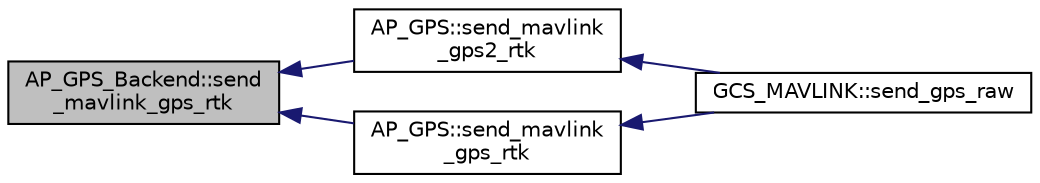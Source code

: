 digraph "AP_GPS_Backend::send_mavlink_gps_rtk"
{
 // INTERACTIVE_SVG=YES
  edge [fontname="Helvetica",fontsize="10",labelfontname="Helvetica",labelfontsize="10"];
  node [fontname="Helvetica",fontsize="10",shape=record];
  rankdir="LR";
  Node1 [label="AP_GPS_Backend::send\l_mavlink_gps_rtk",height=0.2,width=0.4,color="black", fillcolor="grey75", style="filled", fontcolor="black"];
  Node1 -> Node2 [dir="back",color="midnightblue",fontsize="10",style="solid",fontname="Helvetica"];
  Node2 [label="AP_GPS::send_mavlink\l_gps2_rtk",height=0.2,width=0.4,color="black", fillcolor="white", style="filled",URL="$classAP__GPS.html#a04d3ce24fb1734450132878a154cf70d"];
  Node2 -> Node3 [dir="back",color="midnightblue",fontsize="10",style="solid",fontname="Helvetica"];
  Node3 [label="GCS_MAVLINK::send_gps_raw",height=0.2,width=0.4,color="black", fillcolor="white", style="filled",URL="$classGCS__MAVLINK.html#aa6f7ccdb5ed30bcce6499dcbf9e6d4ad"];
  Node1 -> Node4 [dir="back",color="midnightblue",fontsize="10",style="solid",fontname="Helvetica"];
  Node4 [label="AP_GPS::send_mavlink\l_gps_rtk",height=0.2,width=0.4,color="black", fillcolor="white", style="filled",URL="$classAP__GPS.html#a893afa3379d08489d3d13ec23a9e058f"];
  Node4 -> Node3 [dir="back",color="midnightblue",fontsize="10",style="solid",fontname="Helvetica"];
}
